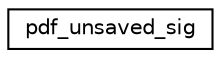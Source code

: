 digraph "Graphical Class Hierarchy"
{
 // LATEX_PDF_SIZE
  edge [fontname="Helvetica",fontsize="10",labelfontname="Helvetica",labelfontsize="10"];
  node [fontname="Helvetica",fontsize="10",shape=record];
  rankdir="LR";
  Node0 [label="pdf_unsaved_sig",height=0.2,width=0.4,color="black", fillcolor="white", style="filled",URL="$structpdf__unsaved__sig.html",tooltip=" "];
}

